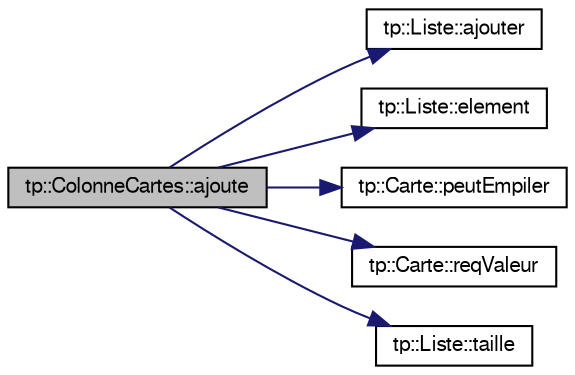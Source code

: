 digraph G
{
  edge [fontname="FreeSans",fontsize="10",labelfontname="FreeSans",labelfontsize="10"];
  node [fontname="FreeSans",fontsize="10",shape=record];
  rankdir="LR";
  Node1 [label="tp::ColonneCartes::ajoute",height=0.2,width=0.4,color="black", fillcolor="grey75", style="filled" fontcolor="black"];
  Node1 -> Node2 [color="midnightblue",fontsize="10",style="solid",fontname="FreeSans"];
  Node2 [label="tp::Liste::ajouter",height=0.2,width=0.4,color="black", fillcolor="white", style="filled",URL="$classtp_1_1_liste.html#a31eb4dbcd4801fdb7b30b3e25de288bb"];
  Node1 -> Node3 [color="midnightblue",fontsize="10",style="solid",fontname="FreeSans"];
  Node3 [label="tp::Liste::element",height=0.2,width=0.4,color="black", fillcolor="white", style="filled",URL="$classtp_1_1_liste.html#a7a4ba387d5fd3750951c187847676ffb"];
  Node1 -> Node4 [color="midnightblue",fontsize="10",style="solid",fontname="FreeSans"];
  Node4 [label="tp::Carte::peutEmpiler",height=0.2,width=0.4,color="black", fillcolor="white", style="filled",URL="$classtp_1_1_carte.html#a42c9d0771e130773293b6ecc94cc9818"];
  Node1 -> Node5 [color="midnightblue",fontsize="10",style="solid",fontname="FreeSans"];
  Node5 [label="tp::Carte::reqValeur",height=0.2,width=0.4,color="black", fillcolor="white", style="filled",URL="$classtp_1_1_carte.html#a0c09ca9902a59d70cf9becb7cd901051"];
  Node1 -> Node6 [color="midnightblue",fontsize="10",style="solid",fontname="FreeSans"];
  Node6 [label="tp::Liste::taille",height=0.2,width=0.4,color="black", fillcolor="white", style="filled",URL="$classtp_1_1_liste.html#aeeb54dad73348922331642d2971745a0"];
}
